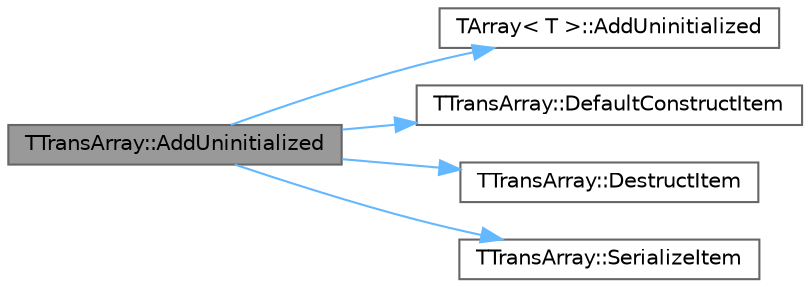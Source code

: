 digraph "TTransArray::AddUninitialized"
{
 // INTERACTIVE_SVG=YES
 // LATEX_PDF_SIZE
  bgcolor="transparent";
  edge [fontname=Helvetica,fontsize=10,labelfontname=Helvetica,labelfontsize=10];
  node [fontname=Helvetica,fontsize=10,shape=box,height=0.2,width=0.4];
  rankdir="LR";
  Node1 [id="Node000001",label="TTransArray::AddUninitialized",height=0.2,width=0.4,color="gray40", fillcolor="grey60", style="filled", fontcolor="black",tooltip=" "];
  Node1 -> Node2 [id="edge1_Node000001_Node000002",color="steelblue1",style="solid",tooltip=" "];
  Node2 [id="Node000002",label="TArray\< T \>::AddUninitialized",height=0.2,width=0.4,color="grey40", fillcolor="white", style="filled",URL="$d4/d52/classTArray.html#a9d492bd65dc35e24fbbfd0e47b1b3c19",tooltip=" "];
  Node1 -> Node3 [id="edge2_Node000001_Node000003",color="steelblue1",style="solid",tooltip=" "];
  Node3 [id="Node000003",label="TTransArray::DefaultConstructItem",height=0.2,width=0.4,color="grey40", fillcolor="white", style="filled",URL="$df/d41/classTTransArray.html#a9f7a62cad197576d82c75f2ecad5a6d4",tooltip=" "];
  Node1 -> Node4 [id="edge3_Node000001_Node000004",color="steelblue1",style="solid",tooltip=" "];
  Node4 [id="Node000004",label="TTransArray::DestructItem",height=0.2,width=0.4,color="grey40", fillcolor="white", style="filled",URL="$df/d41/classTTransArray.html#a2d3fd6c851c4a019b596d3de970a6acc",tooltip=" "];
  Node1 -> Node5 [id="edge4_Node000001_Node000005",color="steelblue1",style="solid",tooltip=" "];
  Node5 [id="Node000005",label="TTransArray::SerializeItem",height=0.2,width=0.4,color="grey40", fillcolor="white", style="filled",URL="$df/d41/classTTransArray.html#a009e63e9e87a457c4c7cf9dedf5183f7",tooltip=" "];
}
